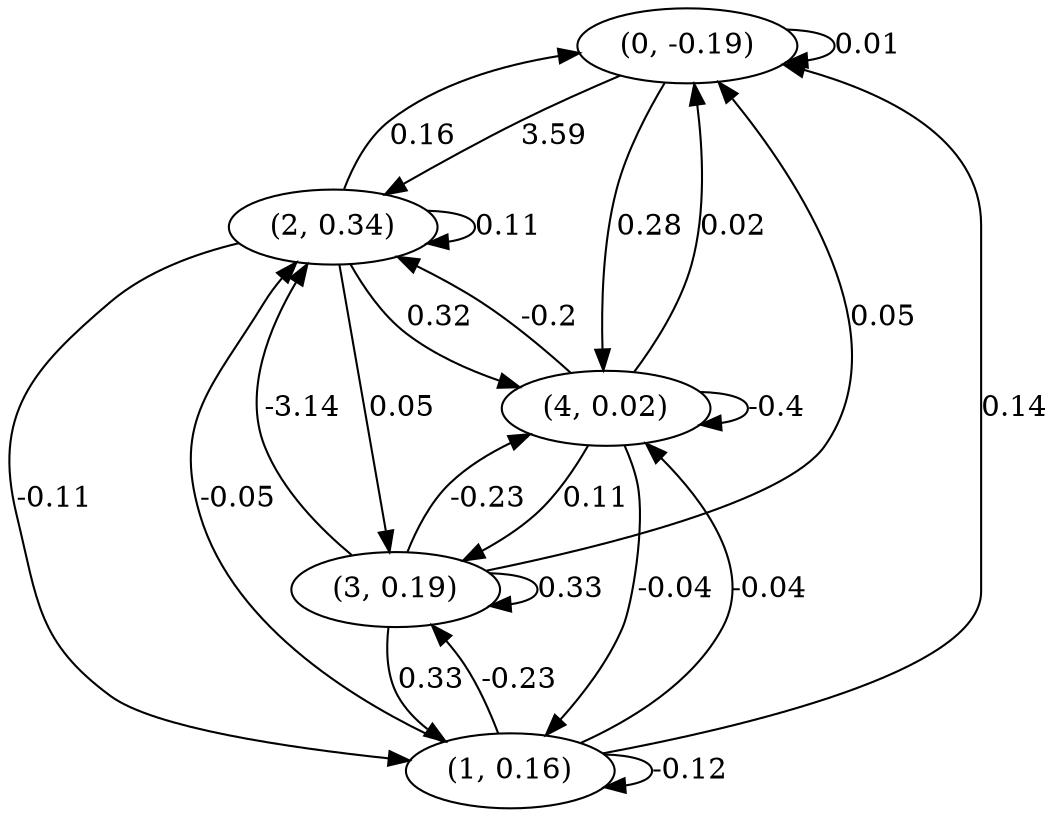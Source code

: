 digraph {
    0 [ label = "(0, -0.19)" ]
    1 [ label = "(1, 0.16)" ]
    2 [ label = "(2, 0.34)" ]
    3 [ label = "(3, 0.19)" ]
    4 [ label = "(4, 0.02)" ]
    0 -> 0 [ label = "0.01" ]
    1 -> 1 [ label = "-0.12" ]
    2 -> 2 [ label = "0.11" ]
    3 -> 3 [ label = "0.33" ]
    4 -> 4 [ label = "-0.4" ]
    1 -> 0 [ label = "0.14" ]
    2 -> 0 [ label = "0.16" ]
    3 -> 0 [ label = "0.05" ]
    4 -> 0 [ label = "0.02" ]
    2 -> 1 [ label = "-0.11" ]
    3 -> 1 [ label = "0.33" ]
    4 -> 1 [ label = "-0.04" ]
    0 -> 2 [ label = "3.59" ]
    1 -> 2 [ label = "-0.05" ]
    3 -> 2 [ label = "-3.14" ]
    4 -> 2 [ label = "-0.2" ]
    1 -> 3 [ label = "-0.23" ]
    2 -> 3 [ label = "0.05" ]
    4 -> 3 [ label = "0.11" ]
    0 -> 4 [ label = "0.28" ]
    1 -> 4 [ label = "-0.04" ]
    2 -> 4 [ label = "0.32" ]
    3 -> 4 [ label = "-0.23" ]
}

